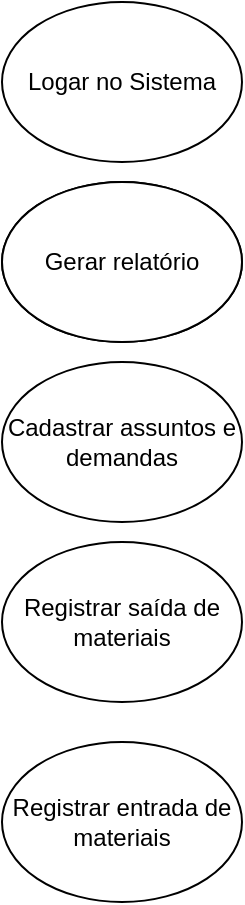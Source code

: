 <mxfile version="13.8.5" type="github">
  <diagram id="EJyE3xgY3rA5Oy8GQSxj" name="Page-1">
    <mxGraphModel dx="942" dy="558" grid="1" gridSize="10" guides="1" tooltips="1" connect="1" arrows="1" fold="1" page="1" pageScale="1" pageWidth="827" pageHeight="1169" math="0" shadow="0">
      <root>
        <mxCell id="0" />
        <mxCell id="1" parent="0" />
        <mxCell id="CMk42NDVx-9z72aOCZey-1" value="" style="ellipse;whiteSpace=wrap;html=1;" vertex="1" parent="1">
          <mxGeometry x="350" y="370" width="120" height="80" as="geometry" />
        </mxCell>
        <mxCell id="CMk42NDVx-9z72aOCZey-2" value="Gerar relatório" style="ellipse;whiteSpace=wrap;html=1;" vertex="1" parent="1">
          <mxGeometry x="350" y="370" width="120" height="80" as="geometry" />
        </mxCell>
        <mxCell id="CMk42NDVx-9z72aOCZey-3" value="Cadastrar assuntos e demandas" style="ellipse;whiteSpace=wrap;html=1;" vertex="1" parent="1">
          <mxGeometry x="350" y="460" width="120" height="80" as="geometry" />
        </mxCell>
        <mxCell id="CMk42NDVx-9z72aOCZey-4" value="Logar no Sistema" style="ellipse;whiteSpace=wrap;html=1;" vertex="1" parent="1">
          <mxGeometry x="350" y="280" width="120" height="80" as="geometry" />
        </mxCell>
        <mxCell id="CMk42NDVx-9z72aOCZey-5" value="Registrar saída de materiais" style="ellipse;whiteSpace=wrap;html=1;" vertex="1" parent="1">
          <mxGeometry x="350" y="550" width="120" height="80" as="geometry" />
        </mxCell>
        <mxCell id="CMk42NDVx-9z72aOCZey-6" value="Registrar entrada de materiais" style="ellipse;whiteSpace=wrap;html=1;" vertex="1" parent="1">
          <mxGeometry x="350" y="650" width="120" height="80" as="geometry" />
        </mxCell>
      </root>
    </mxGraphModel>
  </diagram>
</mxfile>
